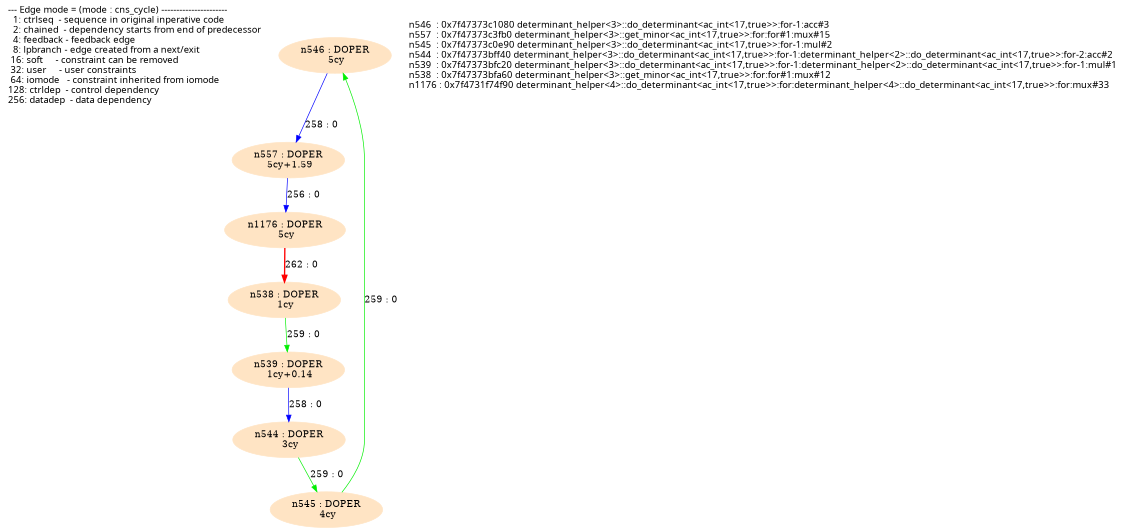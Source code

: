 digraph G {
  size="7.5,10"; center=true; ratio=auto;
  m1[fontname=Fixed,labeljust=left,label="--- Edge mode = (mode : cns_cycle) ----------------------\l  1: ctrlseq  - sequence in original inperative code     \l  2: chained  - dependency starts from end of predecessor\l  4: feedback - feedback edge                            \l  8: lpbranch - edge created from a next/exit            \l 16: soft     - constraint can be removed                \l 32: user     - user constraints                         \l 64: iomode   - constraint inherited from iomode         \l128: ctrldep  - control dependency                       \l256: datadep  - data dependency                          \l",shape=none];
  n546[label="n546 : DOPER\n 5cy\n",shape=ellipse,style=filled,color=bisque];
  n557[label="n557 : DOPER\n 5cy+1.59\n",shape=ellipse,style=filled,color=bisque];
  n545[label="n545 : DOPER\n 4cy\n",shape=ellipse,style=filled,color=bisque];
  n544[label="n544 : DOPER\n 3cy\n",shape=ellipse,style=filled,color=bisque];
  n539[label="n539 : DOPER\n 1cy+0.14\n",shape=ellipse,style=filled,color=bisque];
  n538[label="n538 : DOPER\n 1cy\n",shape=ellipse,style=filled,color=bisque];
  n1176[label="n1176 : DOPER\n 5cy\n",shape=ellipse,style=filled,color=bisque];
  m2[fontname=Fixed,labeljust=left,label="n546  : 0x7f47373c1080 determinant_helper<3>::do_determinant<ac_int<17,true>>:for-1:acc#3\ln557  : 0x7f47373c3fb0 determinant_helper<3>::get_minor<ac_int<17,true>>:for:for#1:mux#15\ln545  : 0x7f47373c0e90 determinant_helper<3>::do_determinant<ac_int<17,true>>:for-1:mul#2\ln544  : 0x7f47373bff40 determinant_helper<3>::do_determinant<ac_int<17,true>>:for-1:determinant_helper<2>::do_determinant<ac_int<17,true>>:for-2:acc#2\ln539  : 0x7f47373bfc20 determinant_helper<3>::do_determinant<ac_int<17,true>>:for-1:determinant_helper<2>::do_determinant<ac_int<17,true>>:for-1:mul#1\ln538  : 0x7f47373bfa60 determinant_helper<3>::get_minor<ac_int<17,true>>:for:for#1:mux#12\ln1176 : 0x7f4731f74f90 determinant_helper<4>::do_determinant<ac_int<17,true>>:for:determinant_helper<4>::do_determinant<ac_int<17,true>>:for:mux#33\l",shape=none];
  n546 -> n557[label="258 : 0",color=blue];
  n545 -> n546[label="259 : 0",color=green2];
  n544 -> n545[label="259 : 0",color=green2];
  n539 -> n544[label="258 : 0",color=blue];
  n538 -> n539[label="259 : 0",color=green2];
  n1176 -> n538[label="262 : 0",color=red, style=bold];
  n557 -> n1176[label="256 : 0",color=blue];
}

